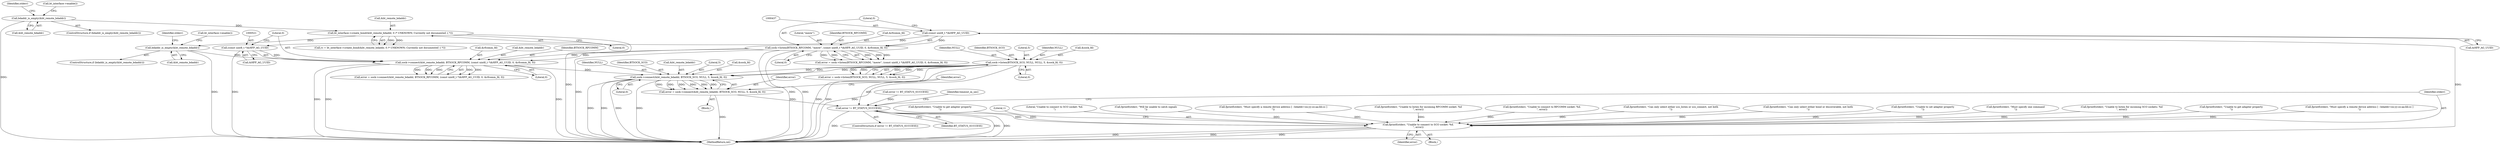 digraph "0_Android_37c88107679d36c419572732b4af6e18bb2f7dce_6@API" {
"1000550" [label="(Call,sock->connect(&bt_remote_bdaddr, BTSOCK_SCO, NULL, 5, &sock_fd, 0))"];
"1000516" [label="(Call,sock->connect(&bt_remote_bdaddr, BTSOCK_RFCOMM, (const uint8_t *)&HFP_AG_UUID, 0, &rfcomm_fd, 0))"];
"1000489" [label="(Call,bdaddr_is_empty(&bt_remote_bdaddr))"];
"1000275" [label="(Call,bt_interface->create_bond(&bt_remote_bdaddr, 0 /* UNKNOWN; Currently not documented :( */))"];
"1000257" [label="(Call,bdaddr_is_empty(&bt_remote_bdaddr))"];
"1000433" [label="(Call,sock->listen(BTSOCK_RFCOMM, \"meow\", (const uint8_t *)&HFP_AG_UUID, 0, &rfcomm_fd, 0))"];
"1000436" [label="(Call,(const uint8_t *)&HFP_AG_UUID)"];
"1000520" [label="(Call,(const uint8_t *)&HFP_AG_UUID)"];
"1000461" [label="(Call,sock->listen(BTSOCK_SCO, NULL, NULL, 5, &sock_fd, 0))"];
"1000548" [label="(Call,error = sock->connect(&bt_remote_bdaddr, BTSOCK_SCO, NULL, 5, &sock_fd, 0))"];
"1000560" [label="(Call,error != BT_STATUS_SUCCESS)"];
"1000564" [label="(Call,fprintf(stderr, \"Unable to connect to SCO socket: %d.\n\", error))"];
"1000550" [label="(Call,sock->connect(&bt_remote_bdaddr, BTSOCK_SCO, NULL, 5, &sock_fd, 0))"];
"1000392" [label="(Call,fprintf(stderr, \"Unable to get adapter property\n\"))"];
"1000441" [label="(Call,&rfcomm_fd)"];
"1000273" [label="(Call,rc = bt_interface->create_bond(&bt_remote_bdaddr, 0 /* UNKNOWN; Currently not documented :( */))"];
"1000558" [label="(Literal,0)"];
"1000275" [label="(Call,bt_interface->create_bond(&bt_remote_bdaddr, 0 /* UNKNOWN; Currently not documented :( */))"];
"1000276" [label="(Call,&bt_remote_bdaddr)"];
"1000569" [label="(Literal,1)"];
"1000465" [label="(Literal,5)"];
"1000164" [label="(Call,fprintf(stderr, \"Must specify one command\n\"))"];
"1000436" [label="(Call,(const uint8_t *)&HFP_AG_UUID)"];
"1000525" [label="(Call,&rfcomm_fd)"];
"1000559" [label="(ControlStructure,if (error != BT_STATUS_SUCCESS))"];
"1000435" [label="(Literal,\"meow\")"];
"1000494" [label="(Identifier,stderr)"];
"1000474" [label="(Call,fprintf(stderr, \"Unable to listen for incoming SCO sockets: %d\n\", error))"];
"1000562" [label="(Identifier,BT_STATUS_SUCCESS)"];
"1000554" [label="(Identifier,NULL)"];
"1000529" [label="(Call,error != BT_STATUS_SUCCESS)"];
"1000256" [label="(ControlStructure,if (bdaddr_is_empty(&bt_remote_bdaddr)))"];
"1000563" [label="(Block,)"];
"1000322" [label="(Call,fprintf(stderr, \"Unable to get adapter property\n\"))"];
"1000571" [label="(Identifier,timeout_in_sec)"];
"1000553" [label="(Identifier,BTSOCK_SCO)"];
"1000493" [label="(Call,fprintf(stderr, \"Must specify a remote device address [ --bdaddr=xx:yy:zz:aa:bb:cc ]\n\"))"];
"1000488" [label="(ControlStructure,if (bdaddr_is_empty(&bt_remote_bdaddr)))"];
"1000560" [label="(Call,error != BT_STATUS_SUCCESS)"];
"1000565" [label="(Identifier,stderr)"];
"1000464" [label="(Identifier,NULL)"];
"1000527" [label="(Literal,0)"];
"1000514" [label="(Call,error = sock->connect(&bt_remote_bdaddr, BTSOCK_RFCOMM, (const uint8_t *)&HFP_AG_UUID, 0, &rfcomm_fd, 0))"];
"1000520" [label="(Call,(const uint8_t *)&HFP_AG_UUID)"];
"1000517" [label="(Call,&bt_remote_bdaddr)"];
"1000262" [label="(Identifier,stderr)"];
"1000519" [label="(Identifier,BTSOCK_RFCOMM)"];
"1000489" [label="(Call,bdaddr_is_empty(&bt_remote_bdaddr))"];
"1000461" [label="(Call,sock->listen(BTSOCK_SCO, NULL, NULL, 5, &sock_fd, 0))"];
"1000434" [label="(Identifier,BTSOCK_RFCOMM)"];
"1000466" [label="(Call,&sock_fd)"];
"1000468" [label="(Literal,0)"];
"1000564" [label="(Call,fprintf(stderr, \"Unable to connect to SCO socket: %d.\n\", error))"];
"1000524" [label="(Literal,0)"];
"1000433" [label="(Call,sock->listen(BTSOCK_RFCOMM, \"meow\", (const uint8_t *)&HFP_AG_UUID, 0, &rfcomm_fd, 0))"];
"1000551" [label="(Call,&bt_remote_bdaddr)"];
"1000487" [label="(Block,)"];
"1000566" [label="(Literal,\"Unable to connect to SCO socket: %d.\n\")"];
"1000499" [label="(Call,bt_interface->enable())"];
"1000463" [label="(Identifier,NULL)"];
"1000555" [label="(Literal,5)"];
"1000278" [label="(Literal,0)"];
"1000522" [label="(Call,&HFP_AG_UUID)"];
"1000178" [label="(Call,fprintf(stderr, \"Will be unable to catch signals\n\"))"];
"1000440" [label="(Literal,0)"];
"1000267" [label="(Call,bt_interface->enable())"];
"1000459" [label="(Call,error = sock->listen(BTSOCK_SCO, NULL, NULL, 5, &sock_fd, 0))"];
"1000462" [label="(Identifier,BTSOCK_SCO)"];
"1000261" [label="(Call,fprintf(stderr, \"Must specify a remote device address [ --bdaddr=xx:yy:zz:aa:bb:cc ]\n\"))"];
"1000449" [label="(Call,fprintf(stderr, \"Unable to listen for incoming RFCOMM socket: %d\n\", error))"];
"1000549" [label="(Identifier,error)"];
"1000548" [label="(Call,error = sock->connect(&bt_remote_bdaddr, BTSOCK_SCO, NULL, 5, &sock_fd, 0))"];
"1000490" [label="(Call,&bt_remote_bdaddr)"];
"1000567" [label="(Identifier,error)"];
"1000516" [label="(Call,sock->connect(&bt_remote_bdaddr, BTSOCK_RFCOMM, (const uint8_t *)&HFP_AG_UUID, 0, &rfcomm_fd, 0))"];
"1000438" [label="(Call,&HFP_AG_UUID)"];
"1000533" [label="(Call,fprintf(stderr, \"Unable to connect to RFCOMM socket: %d.\n\", error))"];
"1000556" [label="(Call,&sock_fd)"];
"1000431" [label="(Call,error = sock->listen(BTSOCK_RFCOMM, \"meow\", (const uint8_t *)&HFP_AG_UUID, 0, &rfcomm_fd, 0))"];
"1000578" [label="(MethodReturn,int)"];
"1000132" [label="(Call,fprintf(stderr, \"Can only select either sco_listen or sco_connect, not both\n\"))"];
"1000120" [label="(Call,fprintf(stderr, \"Can only select either bond or discoverable, not both\n\"))"];
"1000376" [label="(Call,fprintf(stderr, \"Unable to set adapter property\n\"))"];
"1000443" [label="(Literal,0)"];
"1000257" [label="(Call,bdaddr_is_empty(&bt_remote_bdaddr))"];
"1000258" [label="(Call,&bt_remote_bdaddr)"];
"1000561" [label="(Identifier,error)"];
"1000550" -> "1000548"  [label="AST: "];
"1000550" -> "1000558"  [label="CFG: "];
"1000551" -> "1000550"  [label="AST: "];
"1000553" -> "1000550"  [label="AST: "];
"1000554" -> "1000550"  [label="AST: "];
"1000555" -> "1000550"  [label="AST: "];
"1000556" -> "1000550"  [label="AST: "];
"1000558" -> "1000550"  [label="AST: "];
"1000548" -> "1000550"  [label="CFG: "];
"1000550" -> "1000578"  [label="DDG: "];
"1000550" -> "1000578"  [label="DDG: "];
"1000550" -> "1000578"  [label="DDG: "];
"1000550" -> "1000578"  [label="DDG: "];
"1000550" -> "1000548"  [label="DDG: "];
"1000550" -> "1000548"  [label="DDG: "];
"1000550" -> "1000548"  [label="DDG: "];
"1000550" -> "1000548"  [label="DDG: "];
"1000550" -> "1000548"  [label="DDG: "];
"1000550" -> "1000548"  [label="DDG: "];
"1000516" -> "1000550"  [label="DDG: "];
"1000461" -> "1000550"  [label="DDG: "];
"1000461" -> "1000550"  [label="DDG: "];
"1000461" -> "1000550"  [label="DDG: "];
"1000516" -> "1000514"  [label="AST: "];
"1000516" -> "1000527"  [label="CFG: "];
"1000517" -> "1000516"  [label="AST: "];
"1000519" -> "1000516"  [label="AST: "];
"1000520" -> "1000516"  [label="AST: "];
"1000524" -> "1000516"  [label="AST: "];
"1000525" -> "1000516"  [label="AST: "];
"1000527" -> "1000516"  [label="AST: "];
"1000514" -> "1000516"  [label="CFG: "];
"1000516" -> "1000578"  [label="DDG: "];
"1000516" -> "1000578"  [label="DDG: "];
"1000516" -> "1000578"  [label="DDG: "];
"1000516" -> "1000514"  [label="DDG: "];
"1000516" -> "1000514"  [label="DDG: "];
"1000516" -> "1000514"  [label="DDG: "];
"1000516" -> "1000514"  [label="DDG: "];
"1000516" -> "1000514"  [label="DDG: "];
"1000489" -> "1000516"  [label="DDG: "];
"1000433" -> "1000516"  [label="DDG: "];
"1000433" -> "1000516"  [label="DDG: "];
"1000520" -> "1000516"  [label="DDG: "];
"1000489" -> "1000488"  [label="AST: "];
"1000489" -> "1000490"  [label="CFG: "];
"1000490" -> "1000489"  [label="AST: "];
"1000494" -> "1000489"  [label="CFG: "];
"1000499" -> "1000489"  [label="CFG: "];
"1000489" -> "1000578"  [label="DDG: "];
"1000275" -> "1000489"  [label="DDG: "];
"1000275" -> "1000273"  [label="AST: "];
"1000275" -> "1000278"  [label="CFG: "];
"1000276" -> "1000275"  [label="AST: "];
"1000278" -> "1000275"  [label="AST: "];
"1000273" -> "1000275"  [label="CFG: "];
"1000275" -> "1000578"  [label="DDG: "];
"1000275" -> "1000273"  [label="DDG: "];
"1000275" -> "1000273"  [label="DDG: "];
"1000257" -> "1000275"  [label="DDG: "];
"1000257" -> "1000256"  [label="AST: "];
"1000257" -> "1000258"  [label="CFG: "];
"1000258" -> "1000257"  [label="AST: "];
"1000262" -> "1000257"  [label="CFG: "];
"1000267" -> "1000257"  [label="CFG: "];
"1000257" -> "1000578"  [label="DDG: "];
"1000433" -> "1000431"  [label="AST: "];
"1000433" -> "1000443"  [label="CFG: "];
"1000434" -> "1000433"  [label="AST: "];
"1000435" -> "1000433"  [label="AST: "];
"1000436" -> "1000433"  [label="AST: "];
"1000440" -> "1000433"  [label="AST: "];
"1000441" -> "1000433"  [label="AST: "];
"1000443" -> "1000433"  [label="AST: "];
"1000431" -> "1000433"  [label="CFG: "];
"1000433" -> "1000578"  [label="DDG: "];
"1000433" -> "1000578"  [label="DDG: "];
"1000433" -> "1000578"  [label="DDG: "];
"1000433" -> "1000431"  [label="DDG: "];
"1000433" -> "1000431"  [label="DDG: "];
"1000433" -> "1000431"  [label="DDG: "];
"1000433" -> "1000431"  [label="DDG: "];
"1000433" -> "1000431"  [label="DDG: "];
"1000436" -> "1000433"  [label="DDG: "];
"1000436" -> "1000438"  [label="CFG: "];
"1000437" -> "1000436"  [label="AST: "];
"1000438" -> "1000436"  [label="AST: "];
"1000440" -> "1000436"  [label="CFG: "];
"1000436" -> "1000578"  [label="DDG: "];
"1000436" -> "1000520"  [label="DDG: "];
"1000520" -> "1000522"  [label="CFG: "];
"1000521" -> "1000520"  [label="AST: "];
"1000522" -> "1000520"  [label="AST: "];
"1000524" -> "1000520"  [label="CFG: "];
"1000520" -> "1000578"  [label="DDG: "];
"1000461" -> "1000459"  [label="AST: "];
"1000461" -> "1000468"  [label="CFG: "];
"1000462" -> "1000461"  [label="AST: "];
"1000463" -> "1000461"  [label="AST: "];
"1000464" -> "1000461"  [label="AST: "];
"1000465" -> "1000461"  [label="AST: "];
"1000466" -> "1000461"  [label="AST: "];
"1000468" -> "1000461"  [label="AST: "];
"1000459" -> "1000461"  [label="CFG: "];
"1000461" -> "1000578"  [label="DDG: "];
"1000461" -> "1000578"  [label="DDG: "];
"1000461" -> "1000578"  [label="DDG: "];
"1000461" -> "1000459"  [label="DDG: "];
"1000461" -> "1000459"  [label="DDG: "];
"1000461" -> "1000459"  [label="DDG: "];
"1000461" -> "1000459"  [label="DDG: "];
"1000461" -> "1000459"  [label="DDG: "];
"1000548" -> "1000487"  [label="AST: "];
"1000549" -> "1000548"  [label="AST: "];
"1000561" -> "1000548"  [label="CFG: "];
"1000548" -> "1000578"  [label="DDG: "];
"1000548" -> "1000560"  [label="DDG: "];
"1000560" -> "1000559"  [label="AST: "];
"1000560" -> "1000562"  [label="CFG: "];
"1000561" -> "1000560"  [label="AST: "];
"1000562" -> "1000560"  [label="AST: "];
"1000565" -> "1000560"  [label="CFG: "];
"1000571" -> "1000560"  [label="CFG: "];
"1000560" -> "1000578"  [label="DDG: "];
"1000560" -> "1000578"  [label="DDG: "];
"1000560" -> "1000578"  [label="DDG: "];
"1000529" -> "1000560"  [label="DDG: "];
"1000560" -> "1000564"  [label="DDG: "];
"1000564" -> "1000563"  [label="AST: "];
"1000564" -> "1000567"  [label="CFG: "];
"1000565" -> "1000564"  [label="AST: "];
"1000566" -> "1000564"  [label="AST: "];
"1000567" -> "1000564"  [label="AST: "];
"1000569" -> "1000564"  [label="CFG: "];
"1000564" -> "1000578"  [label="DDG: "];
"1000564" -> "1000578"  [label="DDG: "];
"1000564" -> "1000578"  [label="DDG: "];
"1000376" -> "1000564"  [label="DDG: "];
"1000493" -> "1000564"  [label="DDG: "];
"1000178" -> "1000564"  [label="DDG: "];
"1000392" -> "1000564"  [label="DDG: "];
"1000449" -> "1000564"  [label="DDG: "];
"1000120" -> "1000564"  [label="DDG: "];
"1000474" -> "1000564"  [label="DDG: "];
"1000132" -> "1000564"  [label="DDG: "];
"1000322" -> "1000564"  [label="DDG: "];
"1000164" -> "1000564"  [label="DDG: "];
"1000261" -> "1000564"  [label="DDG: "];
"1000533" -> "1000564"  [label="DDG: "];
}
